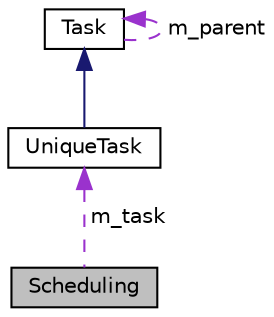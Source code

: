 digraph "Scheduling"
{
  edge [fontname="Helvetica",fontsize="10",labelfontname="Helvetica",labelfontsize="10"];
  node [fontname="Helvetica",fontsize="10",shape=record];
  Node1 [label="Scheduling",height=0.2,width=0.4,color="black", fillcolor="grey75", style="filled", fontcolor="black"];
  Node2 -> Node1 [dir="back",color="darkorchid3",fontsize="10",style="dashed",label=" m_task" ,fontname="Helvetica"];
  Node2 [label="UniqueTask",height=0.2,width=0.4,color="black", fillcolor="white", style="filled",URL="$class_unique_task.html",tooltip="Une UniqueTask est une tache unitaire, l&#39;atome de base de notre conception. Tache unitaire héritant d..."];
  Node3 -> Node2 [dir="back",color="midnightblue",fontsize="10",style="solid",fontname="Helvetica"];
  Node3 [label="Task",height=0.2,width=0.4,color="black", fillcolor="white", style="filled",URL="$class_task.html",tooltip="Implémentation de la classe abstraite Task, classe de base de notre projet avec ses attibuts et ses m..."];
  Node3 -> Node3 [dir="back",color="darkorchid3",fontsize="10",style="dashed",label=" m_parent" ,fontname="Helvetica"];
}
